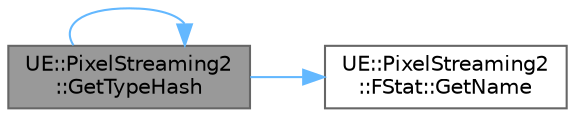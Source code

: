 digraph "UE::PixelStreaming2::GetTypeHash"
{
 // INTERACTIVE_SVG=YES
 // LATEX_PDF_SIZE
  bgcolor="transparent";
  edge [fontname=Helvetica,fontsize=10,labelfontname=Helvetica,labelfontsize=10];
  node [fontname=Helvetica,fontsize=10,shape=box,height=0.2,width=0.4];
  rankdir="LR";
  Node1 [id="Node000001",label="UE::PixelStreaming2\l::GetTypeHash",height=0.2,width=0.4,color="gray40", fillcolor="grey60", style="filled", fontcolor="black",tooltip=" "];
  Node1 -> Node2 [id="edge1_Node000001_Node000002",color="steelblue1",style="solid",tooltip=" "];
  Node2 [id="Node000002",label="UE::PixelStreaming2\l::FStat::GetName",height=0.2,width=0.4,color="grey40", fillcolor="white", style="filled",URL="$d4/d8d/classUE_1_1PixelStreaming2_1_1FStat.html#affb748c91ae94cd234039c90bcda8dd7",tooltip=" "];
  Node1 -> Node1 [id="edge2_Node000001_Node000001",color="steelblue1",style="solid",tooltip=" "];
}
